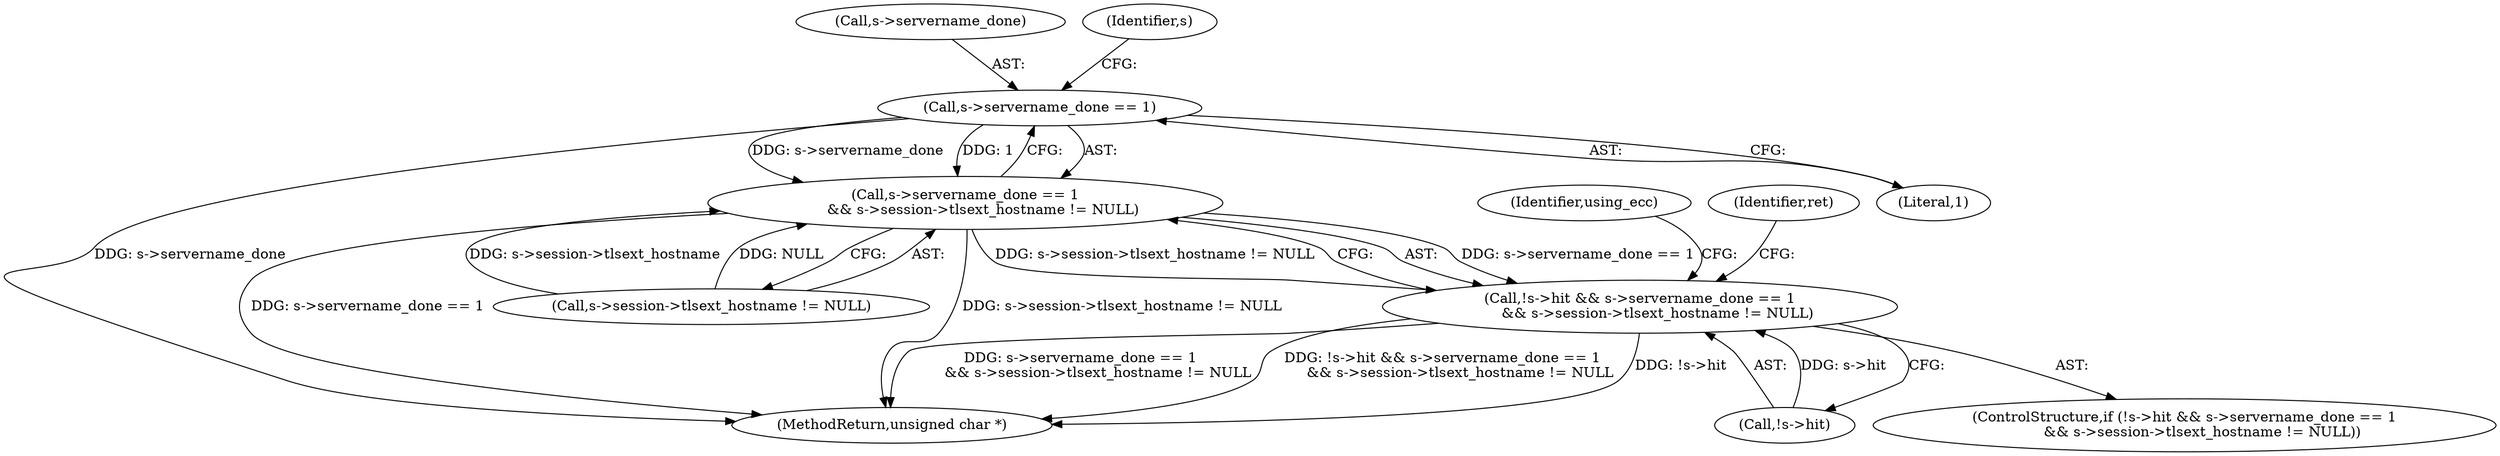 digraph "0_openssl_4ad93618d26a3ea23d36ad5498ff4f59eff3a4d2_6@pointer" {
"1000264" [label="(Call,s->servername_done == 1)"];
"1000263" [label="(Call,s->servername_done == 1\n        && s->session->tlsext_hostname != NULL)"];
"1000258" [label="(Call,!s->hit && s->servername_done == 1\n        && s->session->tlsext_hostname != NULL)"];
"1000794" [label="(MethodReturn,unsigned char *)"];
"1000279" [label="(Identifier,ret)"];
"1000265" [label="(Call,s->servername_done)"];
"1000263" [label="(Call,s->servername_done == 1\n        && s->session->tlsext_hostname != NULL)"];
"1000264" [label="(Call,s->servername_done == 1)"];
"1000259" [label="(Call,!s->hit)"];
"1000258" [label="(Call,!s->hit && s->servername_done == 1\n        && s->session->tlsext_hostname != NULL)"];
"1000257" [label="(ControlStructure,if (!s->hit && s->servername_done == 1\n        && s->session->tlsext_hostname != NULL))"];
"1000272" [label="(Identifier,s)"];
"1000268" [label="(Literal,1)"];
"1000269" [label="(Call,s->session->tlsext_hostname != NULL)"];
"1000291" [label="(Identifier,using_ecc)"];
"1000264" -> "1000263"  [label="AST: "];
"1000264" -> "1000268"  [label="CFG: "];
"1000265" -> "1000264"  [label="AST: "];
"1000268" -> "1000264"  [label="AST: "];
"1000272" -> "1000264"  [label="CFG: "];
"1000263" -> "1000264"  [label="CFG: "];
"1000264" -> "1000794"  [label="DDG: s->servername_done"];
"1000264" -> "1000263"  [label="DDG: s->servername_done"];
"1000264" -> "1000263"  [label="DDG: 1"];
"1000263" -> "1000258"  [label="AST: "];
"1000263" -> "1000269"  [label="CFG: "];
"1000269" -> "1000263"  [label="AST: "];
"1000258" -> "1000263"  [label="CFG: "];
"1000263" -> "1000794"  [label="DDG: s->session->tlsext_hostname != NULL"];
"1000263" -> "1000794"  [label="DDG: s->servername_done == 1"];
"1000263" -> "1000258"  [label="DDG: s->servername_done == 1"];
"1000263" -> "1000258"  [label="DDG: s->session->tlsext_hostname != NULL"];
"1000269" -> "1000263"  [label="DDG: s->session->tlsext_hostname"];
"1000269" -> "1000263"  [label="DDG: NULL"];
"1000258" -> "1000257"  [label="AST: "];
"1000258" -> "1000259"  [label="CFG: "];
"1000259" -> "1000258"  [label="AST: "];
"1000279" -> "1000258"  [label="CFG: "];
"1000291" -> "1000258"  [label="CFG: "];
"1000258" -> "1000794"  [label="DDG: !s->hit"];
"1000258" -> "1000794"  [label="DDG: s->servername_done == 1\n        && s->session->tlsext_hostname != NULL"];
"1000258" -> "1000794"  [label="DDG: !s->hit && s->servername_done == 1\n        && s->session->tlsext_hostname != NULL"];
"1000259" -> "1000258"  [label="DDG: s->hit"];
}

